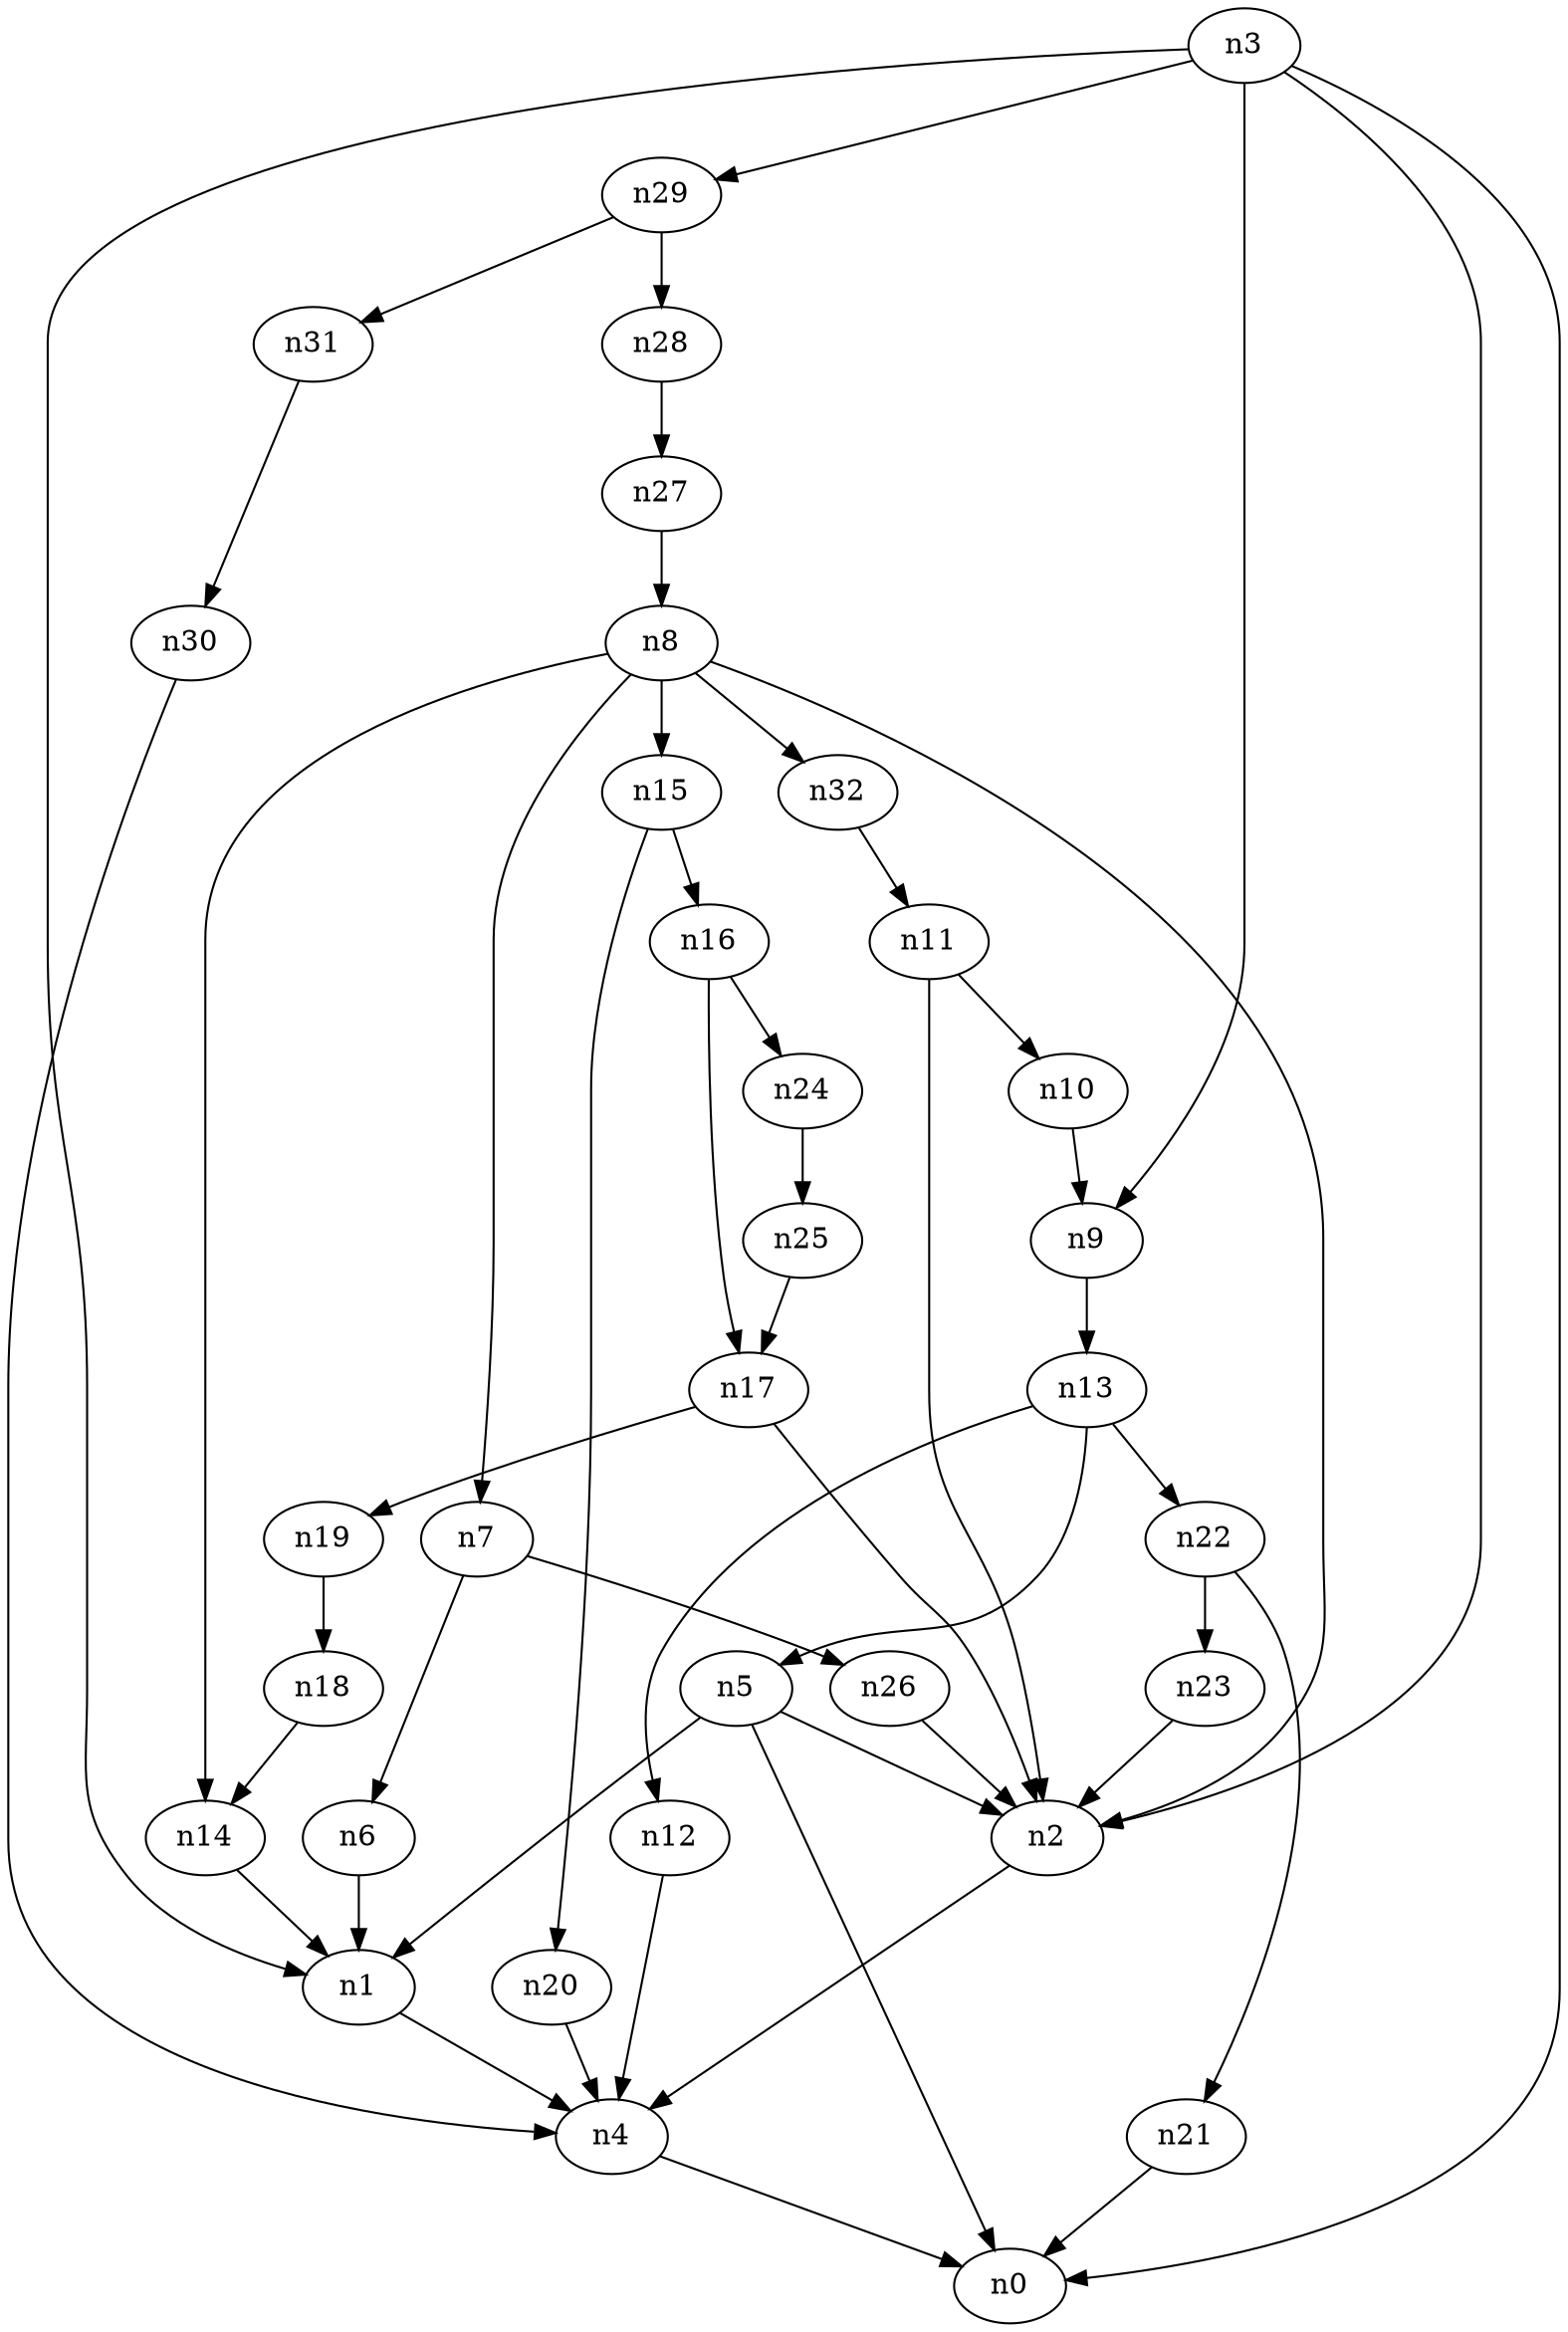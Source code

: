 digraph G {
	n1 -> n4	 [_graphml_id=e4];
	n2 -> n4	 [_graphml_id=e7];
	n3 -> n0	 [_graphml_id=e0];
	n3 -> n1	 [_graphml_id=e3];
	n3 -> n2	 [_graphml_id=e6];
	n3 -> n9	 [_graphml_id=e13];
	n3 -> n29	 [_graphml_id=e45];
	n4 -> n0	 [_graphml_id=e1];
	n5 -> n0	 [_graphml_id=e2];
	n5 -> n1	 [_graphml_id=e5];
	n5 -> n2	 [_graphml_id=e8];
	n6 -> n1	 [_graphml_id=e9];
	n7 -> n6	 [_graphml_id=e10];
	n7 -> n26	 [_graphml_id=e39];
	n8 -> n2	 [_graphml_id=e12];
	n8 -> n7	 [_graphml_id=e11];
	n8 -> n14	 [_graphml_id=e21];
	n8 -> n15	 [_graphml_id=e23];
	n8 -> n32	 [_graphml_id=e50];
	n9 -> n13	 [_graphml_id=e22];
	n10 -> n9	 [_graphml_id=e14];
	n11 -> n2	 [_graphml_id=e16];
	n11 -> n10	 [_graphml_id=e15];
	n12 -> n4	 [_graphml_id=e17];
	n13 -> n5	 [_graphml_id=e19];
	n13 -> n12	 [_graphml_id=e18];
	n13 -> n22	 [_graphml_id=e41];
	n14 -> n1	 [_graphml_id=e20];
	n15 -> n16	 [_graphml_id=e24];
	n15 -> n20	 [_graphml_id=e30];
	n16 -> n17	 [_graphml_id=e25];
	n16 -> n24	 [_graphml_id=e36];
	n17 -> n2	 [_graphml_id=e26];
	n17 -> n19	 [_graphml_id=e29];
	n18 -> n14	 [_graphml_id=e27];
	n19 -> n18	 [_graphml_id=e28];
	n20 -> n4	 [_graphml_id=e31];
	n21 -> n0	 [_graphml_id=e32];
	n22 -> n21	 [_graphml_id=e33];
	n22 -> n23	 [_graphml_id=e34];
	n23 -> n2	 [_graphml_id=e35];
	n24 -> n25	 [_graphml_id=e37];
	n25 -> n17	 [_graphml_id=e38];
	n26 -> n2	 [_graphml_id=e40];
	n27 -> n8	 [_graphml_id=e42];
	n28 -> n27	 [_graphml_id=e43];
	n29 -> n28	 [_graphml_id=e44];
	n29 -> n31	 [_graphml_id=e48];
	n30 -> n4	 [_graphml_id=e46];
	n31 -> n30	 [_graphml_id=e47];
	n32 -> n11	 [_graphml_id=e49];
}
